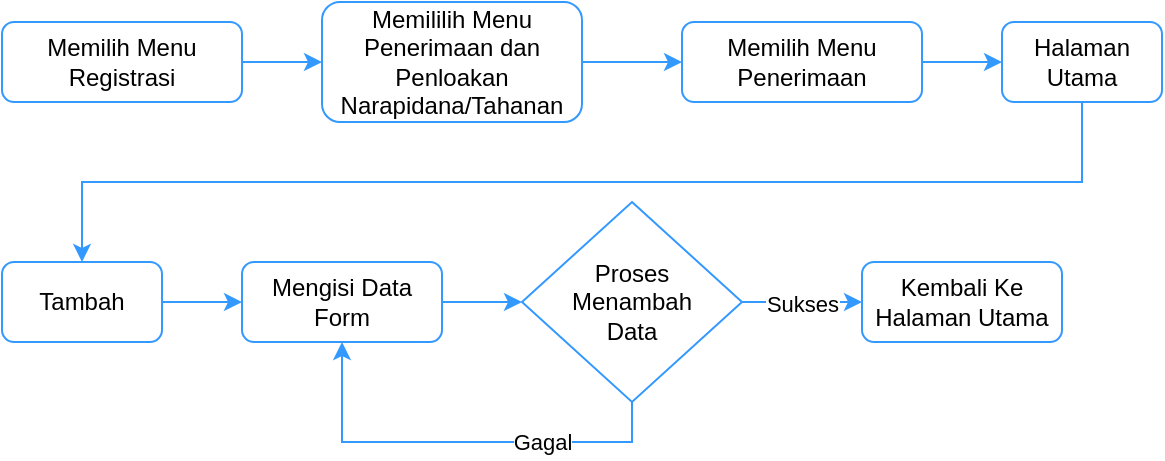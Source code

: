 <mxfile version="14.1.8" type="device"><diagram id="6hSRQ3Xph_SDwbHi63kK" name="Page-1"><mxGraphModel dx="852" dy="486" grid="1" gridSize="10" guides="1" tooltips="1" connect="1" arrows="1" fold="1" page="1" pageScale="1" pageWidth="827" pageHeight="1169" math="0" shadow="0"><root><mxCell id="0"/><mxCell id="1" parent="0"/><mxCell id="IIySrbZ0GOnfDwPy7NUU-1" style="edgeStyle=orthogonalEdgeStyle;rounded=0;orthogonalLoop=1;jettySize=auto;html=1;exitX=1;exitY=0.5;exitDx=0;exitDy=0;entryX=0;entryY=0.5;entryDx=0;entryDy=0;strokeColor=#3399FF;" edge="1" parent="1" source="IIySrbZ0GOnfDwPy7NUU-2" target="IIySrbZ0GOnfDwPy7NUU-4"><mxGeometry relative="1" as="geometry"/></mxCell><mxCell id="IIySrbZ0GOnfDwPy7NUU-2" value="Tambah" style="rounded=1;whiteSpace=wrap;html=1;strokeColor=#3399FF;" vertex="1" parent="1"><mxGeometry y="390" width="80" height="40" as="geometry"/></mxCell><mxCell id="IIySrbZ0GOnfDwPy7NUU-3" style="edgeStyle=orthogonalEdgeStyle;rounded=0;orthogonalLoop=1;jettySize=auto;html=1;exitX=1;exitY=0.5;exitDx=0;exitDy=0;entryX=0;entryY=0.5;entryDx=0;entryDy=0;strokeColor=#3399FF;" edge="1" parent="1" source="IIySrbZ0GOnfDwPy7NUU-4" target="IIySrbZ0GOnfDwPy7NUU-7"><mxGeometry relative="1" as="geometry"/></mxCell><mxCell id="IIySrbZ0GOnfDwPy7NUU-4" value="Mengisi Data Form" style="rounded=1;whiteSpace=wrap;html=1;strokeColor=#3399FF;" vertex="1" parent="1"><mxGeometry x="120" y="390" width="100" height="40" as="geometry"/></mxCell><mxCell id="IIySrbZ0GOnfDwPy7NUU-5" value="Sukses" style="edgeStyle=orthogonalEdgeStyle;rounded=0;orthogonalLoop=1;jettySize=auto;html=1;exitX=1;exitY=0.5;exitDx=0;exitDy=0;entryX=0;entryY=0.5;entryDx=0;entryDy=0;strokeColor=#3399FF;" edge="1" parent="1" source="IIySrbZ0GOnfDwPy7NUU-7"><mxGeometry relative="1" as="geometry"><mxPoint x="430" y="410" as="targetPoint"/></mxGeometry></mxCell><mxCell id="IIySrbZ0GOnfDwPy7NUU-6" value="Gagal" style="edgeStyle=orthogonalEdgeStyle;rounded=0;orthogonalLoop=1;jettySize=auto;html=1;exitX=0.5;exitY=1;exitDx=0;exitDy=0;strokeColor=#3399FF;" edge="1" parent="1" source="IIySrbZ0GOnfDwPy7NUU-7" target="IIySrbZ0GOnfDwPy7NUU-4"><mxGeometry x="-0.395" relative="1" as="geometry"><Array as="points"><mxPoint x="315" y="480"/><mxPoint x="170" y="480"/></Array><mxPoint as="offset"/></mxGeometry></mxCell><mxCell id="IIySrbZ0GOnfDwPy7NUU-7" value="Proses&lt;br&gt;Menambah&lt;br&gt;Data" style="rhombus;whiteSpace=wrap;html=1;strokeColor=#3399FF;" vertex="1" parent="1"><mxGeometry x="260" y="360" width="110" height="100" as="geometry"/></mxCell><mxCell id="IIySrbZ0GOnfDwPy7NUU-8" value="Kembali Ke Halaman Utama" style="rounded=1;whiteSpace=wrap;html=1;strokeColor=#3399FF;" vertex="1" parent="1"><mxGeometry x="430" y="390" width="100" height="40" as="geometry"/></mxCell><mxCell id="IIySrbZ0GOnfDwPy7NUU-9" style="edgeStyle=orthogonalEdgeStyle;rounded=0;orthogonalLoop=1;jettySize=auto;html=1;exitX=1;exitY=0.5;exitDx=0;exitDy=0;entryX=0;entryY=0.5;entryDx=0;entryDy=0;strokeColor=#3399FF;" edge="1" parent="1" source="IIySrbZ0GOnfDwPy7NUU-10" target="IIySrbZ0GOnfDwPy7NUU-12"><mxGeometry relative="1" as="geometry"/></mxCell><mxCell id="IIySrbZ0GOnfDwPy7NUU-10" value="Memilih Menu Registrasi" style="rounded=1;whiteSpace=wrap;html=1;strokeColor=#3399FF;" vertex="1" parent="1"><mxGeometry y="270" width="120" height="40" as="geometry"/></mxCell><mxCell id="IIySrbZ0GOnfDwPy7NUU-11" style="edgeStyle=orthogonalEdgeStyle;rounded=0;orthogonalLoop=1;jettySize=auto;html=1;exitX=1;exitY=0.5;exitDx=0;exitDy=0;strokeColor=#3399FF;" edge="1" parent="1" source="IIySrbZ0GOnfDwPy7NUU-12" target="IIySrbZ0GOnfDwPy7NUU-14"><mxGeometry relative="1" as="geometry"/></mxCell><mxCell id="IIySrbZ0GOnfDwPy7NUU-12" value="Memililih Menu Penerimaan dan Penloakan Narapidana/Tahanan" style="rounded=1;whiteSpace=wrap;html=1;strokeColor=#3399FF;" vertex="1" parent="1"><mxGeometry x="160" y="260" width="130" height="60" as="geometry"/></mxCell><mxCell id="IIySrbZ0GOnfDwPy7NUU-13" style="edgeStyle=orthogonalEdgeStyle;rounded=0;orthogonalLoop=1;jettySize=auto;html=1;exitX=1;exitY=0.5;exitDx=0;exitDy=0;strokeColor=#3399FF;" edge="1" parent="1" source="IIySrbZ0GOnfDwPy7NUU-14" target="IIySrbZ0GOnfDwPy7NUU-16"><mxGeometry relative="1" as="geometry"/></mxCell><mxCell id="IIySrbZ0GOnfDwPy7NUU-14" value="Memilih Menu Penerimaan" style="rounded=1;whiteSpace=wrap;html=1;strokeColor=#3399FF;" vertex="1" parent="1"><mxGeometry x="340" y="270" width="120" height="40" as="geometry"/></mxCell><mxCell id="IIySrbZ0GOnfDwPy7NUU-15" style="edgeStyle=orthogonalEdgeStyle;rounded=0;orthogonalLoop=1;jettySize=auto;html=1;exitX=0.5;exitY=1;exitDx=0;exitDy=0;strokeColor=#3399FF;" edge="1" parent="1" source="IIySrbZ0GOnfDwPy7NUU-16" target="IIySrbZ0GOnfDwPy7NUU-2"><mxGeometry relative="1" as="geometry"/></mxCell><mxCell id="IIySrbZ0GOnfDwPy7NUU-16" value="Halaman Utama" style="rounded=1;whiteSpace=wrap;html=1;strokeColor=#3399FF;" vertex="1" parent="1"><mxGeometry x="500" y="270" width="80" height="40" as="geometry"/></mxCell></root></mxGraphModel></diagram></mxfile>